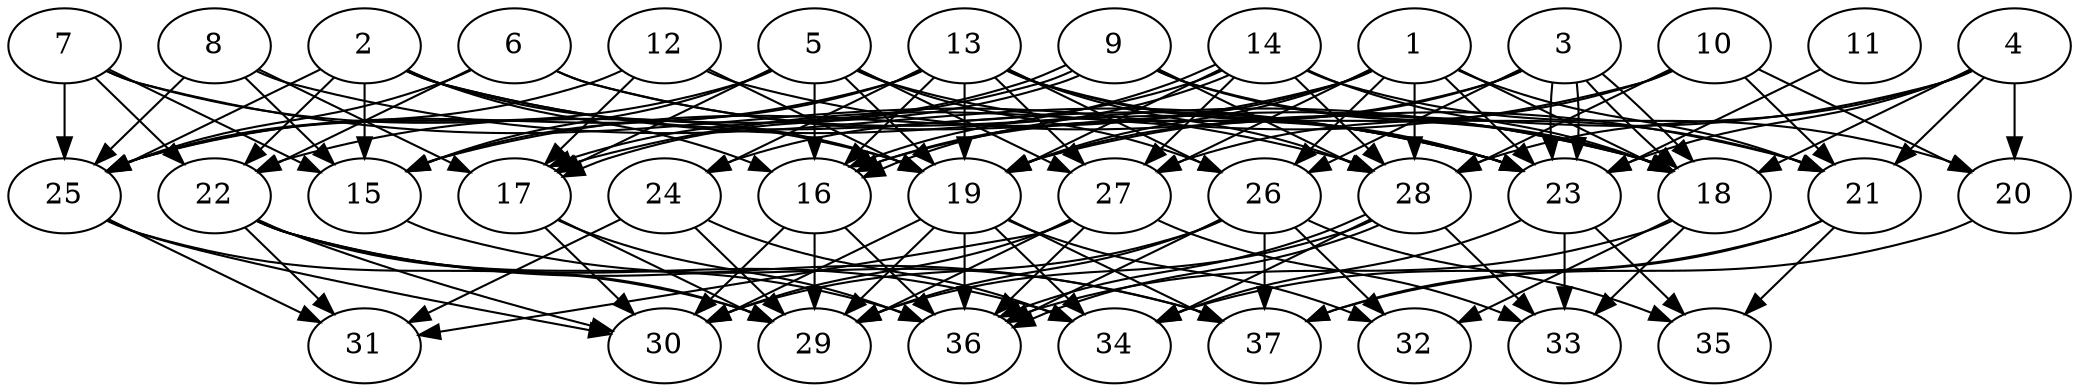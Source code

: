 // DAG (tier=3-complex, mode=compute, n=37, ccr=0.499, fat=0.715, density=0.684, regular=0.253, jump=0.263, mindata=1048576, maxdata=16777216)
// DAG automatically generated by daggen at Sun Aug 24 16:33:34 2025
// /home/ermia/Project/Environments/daggen/bin/daggen --dot --ccr 0.499 --fat 0.715 --regular 0.253 --density 0.684 --jump 0.263 --mindata 1048576 --maxdata 16777216 -n 37 
digraph G {
  1 [size="156441654802746703872", alpha="0.15", expect_size="78220827401373351936"]
  1 -> 15 [size ="232269180567552"]
  1 -> 16 [size ="232269180567552"]
  1 -> 18 [size ="232269180567552"]
  1 -> 19 [size ="232269180567552"]
  1 -> 21 [size ="232269180567552"]
  1 -> 23 [size ="232269180567552"]
  1 -> 26 [size ="232269180567552"]
  1 -> 27 [size ="232269180567552"]
  1 -> 28 [size ="232269180567552"]
  2 [size="50704161289643656", alpha="0.01", expect_size="25352080644821828"]
  2 -> 15 [size ="1807272611151872"]
  2 -> 16 [size ="1807272611151872"]
  2 -> 18 [size ="1807272611151872"]
  2 -> 19 [size ="1807272611151872"]
  2 -> 22 [size ="1807272611151872"]
  2 -> 23 [size ="1807272611151872"]
  2 -> 25 [size ="1807272611151872"]
  3 [size="259515517059549888", alpha="0.08", expect_size="129757758529774944"]
  3 -> 16 [size ="265420800000000"]
  3 -> 18 [size ="265420800000000"]
  3 -> 18 [size ="265420800000000"]
  3 -> 19 [size ="265420800000000"]
  3 -> 23 [size ="265420800000000"]
  3 -> 23 [size ="265420800000000"]
  3 -> 26 [size ="265420800000000"]
  4 [size="2852562746341553152", alpha="0.12", expect_size="1426281373170776576"]
  4 -> 18 [size ="1339184434380800"]
  4 -> 19 [size ="1339184434380800"]
  4 -> 20 [size ="1339184434380800"]
  4 -> 21 [size ="1339184434380800"]
  4 -> 23 [size ="1339184434380800"]
  4 -> 28 [size ="1339184434380800"]
  5 [size="27494019683035728", alpha="0.13", expect_size="13747009841517864"]
  5 -> 15 [size ="429806806106112"]
  5 -> 16 [size ="429806806106112"]
  5 -> 17 [size ="429806806106112"]
  5 -> 19 [size ="429806806106112"]
  5 -> 23 [size ="429806806106112"]
  5 -> 25 [size ="429806806106112"]
  5 -> 26 [size ="429806806106112"]
  5 -> 27 [size ="429806806106112"]
  6 [size="929348434786254848000", alpha="0.12", expect_size="464674217393127424000"]
  6 -> 18 [size ="761860928307200"]
  6 -> 22 [size ="761860928307200"]
  6 -> 23 [size ="761860928307200"]
  6 -> 25 [size ="761860928307200"]
  7 [size="805520496560370304", alpha="0.18", expect_size="402760248280185152"]
  7 -> 15 [size ="287079137280000"]
  7 -> 19 [size ="287079137280000"]
  7 -> 22 [size ="287079137280000"]
  7 -> 25 [size ="287079137280000"]
  7 -> 28 [size ="287079137280000"]
  8 [size="666706715825438848", alpha="0.16", expect_size="333353357912719424"]
  8 -> 15 [size ="704312300797952"]
  8 -> 17 [size ="704312300797952"]
  8 -> 23 [size ="704312300797952"]
  8 -> 25 [size ="704312300797952"]
  9 [size="27711197415080992", alpha="0.10", expect_size="13855598707540496"]
  9 -> 17 [size ="866771586252800"]
  9 -> 17 [size ="866771586252800"]
  9 -> 18 [size ="866771586252800"]
  9 -> 21 [size ="866771586252800"]
  9 -> 22 [size ="866771586252800"]
  9 -> 28 [size ="866771586252800"]
  10 [size="3140439557205650432", alpha="0.02", expect_size="1570219778602825216"]
  10 -> 17 [size ="1439349245739008"]
  10 -> 20 [size ="1439349245739008"]
  10 -> 21 [size ="1439349245739008"]
  10 -> 27 [size ="1439349245739008"]
  10 -> 28 [size ="1439349245739008"]
  11 [size="3802867717846616506368", alpha="0.14", expect_size="1901433858923308253184"]
  11 -> 23 [size ="1949085091233792"]
  12 [size="1865938483277553152", alpha="0.04", expect_size="932969241638776576"]
  12 -> 17 [size ="1493023586254848"]
  12 -> 19 [size ="1493023586254848"]
  12 -> 21 [size ="1493023586254848"]
  12 -> 25 [size ="1493023586254848"]
  13 [size="17745976621247580", alpha="0.18", expect_size="8872988310623790"]
  13 -> 15 [size ="307145534865408"]
  13 -> 16 [size ="307145534865408"]
  13 -> 18 [size ="307145534865408"]
  13 -> 19 [size ="307145534865408"]
  13 -> 23 [size ="307145534865408"]
  13 -> 24 [size ="307145534865408"]
  13 -> 25 [size ="307145534865408"]
  13 -> 26 [size ="307145534865408"]
  13 -> 27 [size ="307145534865408"]
  13 -> 28 [size ="307145534865408"]
  14 [size="3314392047121273856", alpha="0.02", expect_size="1657196023560636928"]
  14 -> 16 [size ="1359184687792128"]
  14 -> 16 [size ="1359184687792128"]
  14 -> 18 [size ="1359184687792128"]
  14 -> 19 [size ="1359184687792128"]
  14 -> 20 [size ="1359184687792128"]
  14 -> 24 [size ="1359184687792128"]
  14 -> 27 [size ="1359184687792128"]
  14 -> 28 [size ="1359184687792128"]
  15 [size="1091504126221938304", alpha="0.06", expect_size="545752063110969152"]
  15 -> 37 [size ="1314077590683648"]
  16 [size="378487849163901894656", alpha="0.20", expect_size="189243924581950947328"]
  16 -> 29 [size ="418592344506368"]
  16 -> 30 [size ="418592344506368"]
  16 -> 36 [size ="418592344506368"]
  17 [size="1188407559046840713216", alpha="0.08", expect_size="594203779523420356608"]
  17 -> 29 [size ="897567097356288"]
  17 -> 30 [size ="897567097356288"]
  17 -> 36 [size ="897567097356288"]
  18 [size="18736252849583860", alpha="0.05", expect_size="9368126424791930"]
  18 -> 32 [size ="296279334715392"]
  18 -> 33 [size ="296279334715392"]
  18 -> 36 [size ="296279334715392"]
  19 [size="4615687210864897", alpha="0.19", expect_size="2307843605432448"]
  19 -> 29 [size ="73596982525952"]
  19 -> 30 [size ="73596982525952"]
  19 -> 32 [size ="73596982525952"]
  19 -> 34 [size ="73596982525952"]
  19 -> 36 [size ="73596982525952"]
  19 -> 37 [size ="73596982525952"]
  20 [size="199687906189522239488", alpha="0.13", expect_size="99843953094761119744"]
  20 -> 37 [size ="273311451840512"]
  21 [size="22796529567390498816", alpha="0.18", expect_size="11398264783695249408"]
  21 -> 34 [size ="64318485823488"]
  21 -> 35 [size ="64318485823488"]
  21 -> 37 [size ="64318485823488"]
  22 [size="2360644325554675253248", alpha="0.11", expect_size="1180322162777337626624"]
  22 -> 29 [size ="1418329138921472"]
  22 -> 30 [size ="1418329138921472"]
  22 -> 31 [size ="1418329138921472"]
  22 -> 34 [size ="1418329138921472"]
  22 -> 36 [size ="1418329138921472"]
  22 -> 37 [size ="1418329138921472"]
  23 [size="62912585500454813696", alpha="0.12", expect_size="31456292750227406848"]
  23 -> 33 [size ="126545976885248"]
  23 -> 34 [size ="126545976885248"]
  23 -> 35 [size ="126545976885248"]
  24 [size="3303459952981362", alpha="0.14", expect_size="1651729976490681"]
  24 -> 29 [size ="57100256411648"]
  24 -> 31 [size ="57100256411648"]
  24 -> 34 [size ="57100256411648"]
  25 [size="335711067154248448", alpha="0.17", expect_size="167855533577124224"]
  25 -> 29 [size ="706004341751808"]
  25 -> 30 [size ="706004341751808"]
  25 -> 31 [size ="706004341751808"]
  26 [size="28767420925282920", alpha="0.03", expect_size="14383710462641460"]
  26 -> 29 [size ="17298115002368"]
  26 -> 30 [size ="17298115002368"]
  26 -> 32 [size ="17298115002368"]
  26 -> 35 [size ="17298115002368"]
  26 -> 36 [size ="17298115002368"]
  26 -> 37 [size ="17298115002368"]
  27 [size="7268199941017552", alpha="0.17", expect_size="3634099970508776"]
  27 -> 29 [size ="774544344219648"]
  27 -> 30 [size ="774544344219648"]
  27 -> 31 [size ="774544344219648"]
  27 -> 33 [size ="774544344219648"]
  27 -> 36 [size ="774544344219648"]
  28 [size="122876143555575808000", alpha="0.07", expect_size="61438071777787904000"]
  28 -> 29 [size ="197728088883200"]
  28 -> 33 [size ="197728088883200"]
  28 -> 34 [size ="197728088883200"]
  28 -> 36 [size ="197728088883200"]
  28 -> 36 [size ="197728088883200"]
  29 [size="84479697227874304000", alpha="0.20", expect_size="42239848613937152000"]
  30 [size="2958992816358817792", alpha="0.04", expect_size="1479496408179408896"]
  31 [size="1723163589541266", alpha="0.04", expect_size="861581794770633"]
  32 [size="88749003050984669184", alpha="0.15", expect_size="44374501525492334592"]
  33 [size="191111797631067168", alpha="0.09", expect_size="95555898815533584"]
  34 [size="42990683846235800", alpha="0.03", expect_size="21495341923117900"]
  35 [size="1894663199195551236096", alpha="0.19", expect_size="947331599597775618048"]
  36 [size="3131668387577963008", alpha="0.02", expect_size="1565834193788981504"]
  37 [size="29368752839294756", alpha="0.11", expect_size="14684376419647378"]
}